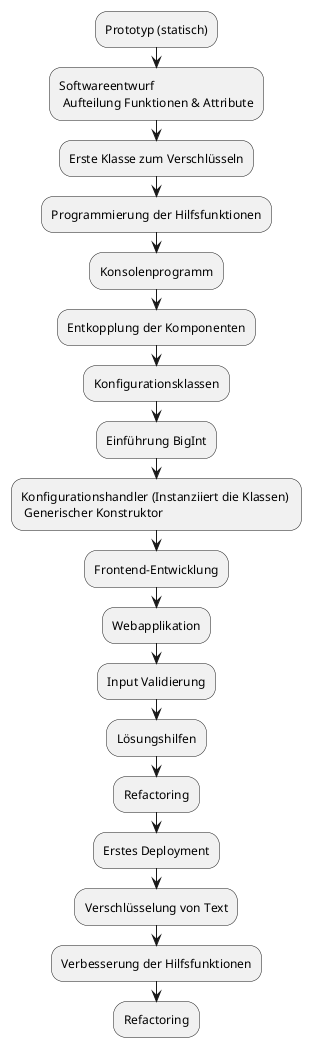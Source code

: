 @startuml
:Prototyp (statisch);
:Softwareentwurf\n Aufteilung Funktionen & Attribute;
:Erste Klasse zum Verschlüsseln;
:Programmierung der Hilfsfunktionen;
:Konsolenprogramm;
:Entkopplung der Komponenten;
:Konfigurationsklassen;
:Einführung BigInt;
:Konfigurationshandler (Instanziiert die Klassen) \n Generischer Konstruktor;
:Frontend-Entwicklung;
:Webapplikation;
:Input Validierung;
:Lösungshilfen;
:Refactoring;
:Erstes Deployment;
:Verschlüsselung von Text;
:Verbesserung der Hilfsfunktionen;
:Refactoring;
@enduml
